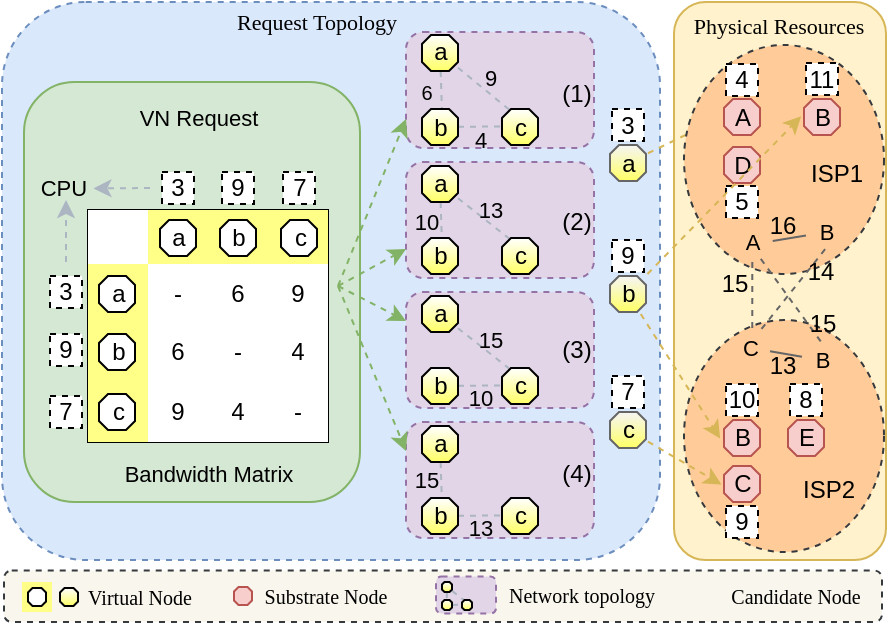 <mxfile>
    <diagram id="WJnVAwbH31ghWJ0-0Aa_" name="Page-1">
        <mxGraphModel dx="558" dy="492" grid="1" gridSize="10" guides="1" tooltips="1" connect="1" arrows="1" fold="1" page="1" pageScale="1" pageWidth="444" pageHeight="312" math="0" shadow="0">
            <root>
                <mxCell id="0"/>
                <mxCell id="1" parent="0"/>
                <mxCell id="98" value="" style="rounded=1;whiteSpace=wrap;html=1;fontFamily=Bahnschrift;fontSize=10;fillColor=#f9f7ed;dashed=1;strokeColor=#36393d;" parent="1" vertex="1">
                    <mxGeometry x="2" y="285.24" width="439" height="25.76" as="geometry"/>
                </mxCell>
                <mxCell id="XAXn_dpVB3Lyqn0WU6YM-5" value="" style="rounded=1;whiteSpace=wrap;html=1;sketch=0;fontFamily=Helvetica;fontSize=11;fillColor=#fff2cc;strokeColor=#d6b656;shadow=0;glass=0;" parent="1" vertex="1">
                    <mxGeometry x="337" y="1" width="106" height="279" as="geometry"/>
                </mxCell>
                <mxCell id="XAXn_dpVB3Lyqn0WU6YM-4" value="" style="ellipse;whiteSpace=wrap;html=1;rounded=0;dashed=1;sketch=0;fontFamily=Helvetica;fontSize=11;strokeColor=#36393d;strokeWidth=1;fillColor=#ffcc99;" parent="1" vertex="1">
                    <mxGeometry x="342" y="160" width="100" height="116" as="geometry"/>
                </mxCell>
                <mxCell id="CqRwOnlm2M2Rv3KDCL8K-269" value="" style="rounded=1;whiteSpace=wrap;html=1;sketch=0;fontFamily=Helvetica;fontSize=11;dashed=1;fillColor=#dae8fc;strokeColor=#6c8ebf;" parent="1" vertex="1">
                    <mxGeometry x="1" y="1" width="329" height="279" as="geometry"/>
                </mxCell>
                <mxCell id="43" value="" style="rounded=1;whiteSpace=wrap;html=1;dashed=1;fillColor=#e1d5e7;strokeColor=#9673a6;" parent="1" vertex="1">
                    <mxGeometry x="203" y="211" width="94" height="58" as="geometry"/>
                </mxCell>
                <mxCell id="42" value="" style="rounded=1;whiteSpace=wrap;html=1;dashed=1;fillColor=#e1d5e7;strokeColor=#9673a6;" parent="1" vertex="1">
                    <mxGeometry x="203" y="146" width="94" height="58" as="geometry"/>
                </mxCell>
                <mxCell id="41" value="" style="rounded=1;whiteSpace=wrap;html=1;dashed=1;fillColor=#e1d5e7;strokeColor=#9673a6;" parent="1" vertex="1">
                    <mxGeometry x="203" y="81" width="94" height="58" as="geometry"/>
                </mxCell>
                <mxCell id="CqRwOnlm2M2Rv3KDCL8K-288" value="" style="rounded=1;whiteSpace=wrap;html=1;sketch=0;fontFamily=Helvetica;fontSize=11;fillColor=#d5e8d4;strokeColor=#82b366;" parent="1" vertex="1">
                    <mxGeometry x="12" y="41" width="168" height="210" as="geometry"/>
                </mxCell>
                <mxCell id="35" value="" style="rounded=1;whiteSpace=wrap;html=1;dashed=1;fillColor=#e1d5e7;strokeColor=#9673a6;" parent="1" vertex="1">
                    <mxGeometry x="203" y="16" width="94" height="58" as="geometry"/>
                </mxCell>
                <mxCell id="CqRwOnlm2M2Rv3KDCL8K-53" value="" style="shape=table;whiteSpace=wrap;startSize=0;container=1;collapsible=0;childLayout=tableLayout;html=1;" parent="1" vertex="1">
                    <mxGeometry x="44" y="105" width="120" height="116" as="geometry"/>
                </mxCell>
                <mxCell id="CqRwOnlm2M2Rv3KDCL8K-89" style="shape=tableRow;horizontal=0;startSize=0;swimlaneHead=0;swimlaneBody=0;top=0;left=0;bottom=0;right=0;collapsible=0;dropTarget=0;fillColor=none;points=[[0,0.5],[1,0.5]];portConstraint=eastwest;" parent="CqRwOnlm2M2Rv3KDCL8K-53" vertex="1">
                    <mxGeometry width="120" height="27" as="geometry"/>
                </mxCell>
                <mxCell id="CqRwOnlm2M2Rv3KDCL8K-90" style="shape=partialRectangle;html=1;whiteSpace=wrap;connectable=0;top=0;left=0;bottom=0;right=0;overflow=hidden;" parent="CqRwOnlm2M2Rv3KDCL8K-89" vertex="1">
                    <mxGeometry width="30" height="27" as="geometry">
                        <mxRectangle width="30" height="27" as="alternateBounds"/>
                    </mxGeometry>
                </mxCell>
                <mxCell id="CqRwOnlm2M2Rv3KDCL8K-91" value="a" style="shape=partialRectangle;html=1;whiteSpace=wrap;connectable=0;top=0;left=0;bottom=0;right=0;overflow=hidden;fillColor=#ffff88;strokeColor=#36393d;" parent="CqRwOnlm2M2Rv3KDCL8K-89" vertex="1">
                    <mxGeometry x="30" width="30" height="27" as="geometry">
                        <mxRectangle width="30" height="27" as="alternateBounds"/>
                    </mxGeometry>
                </mxCell>
                <mxCell id="CqRwOnlm2M2Rv3KDCL8K-92" value="b" style="shape=partialRectangle;html=1;whiteSpace=wrap;connectable=0;top=0;left=0;bottom=0;right=0;overflow=hidden;fillColor=#ffff88;strokeColor=#36393d;" parent="CqRwOnlm2M2Rv3KDCL8K-89" vertex="1">
                    <mxGeometry x="60" width="30" height="27" as="geometry">
                        <mxRectangle width="30" height="27" as="alternateBounds"/>
                    </mxGeometry>
                </mxCell>
                <mxCell id="CqRwOnlm2M2Rv3KDCL8K-93" value="c" style="shape=partialRectangle;html=1;whiteSpace=wrap;connectable=0;top=0;left=0;bottom=0;right=0;overflow=hidden;fillColor=#ffff88;strokeColor=#36393d;" parent="CqRwOnlm2M2Rv3KDCL8K-89" vertex="1">
                    <mxGeometry x="90" width="30" height="27" as="geometry">
                        <mxRectangle width="30" height="27" as="alternateBounds"/>
                    </mxGeometry>
                </mxCell>
                <mxCell id="CqRwOnlm2M2Rv3KDCL8K-54" value="" style="shape=tableRow;horizontal=0;startSize=0;swimlaneHead=0;swimlaneBody=0;top=0;left=0;bottom=0;right=0;collapsible=0;dropTarget=0;fillColor=none;points=[[0,0.5],[1,0.5]];portConstraint=eastwest;" parent="CqRwOnlm2M2Rv3KDCL8K-53" vertex="1">
                    <mxGeometry y="27" width="120" height="29" as="geometry"/>
                </mxCell>
                <mxCell id="CqRwOnlm2M2Rv3KDCL8K-55" value="a" style="shape=partialRectangle;html=1;whiteSpace=wrap;connectable=0;top=0;left=0;bottom=0;right=0;overflow=hidden;fillColor=#ffff88;strokeColor=#36393d;" parent="CqRwOnlm2M2Rv3KDCL8K-54" vertex="1">
                    <mxGeometry width="30" height="29" as="geometry">
                        <mxRectangle width="30" height="29" as="alternateBounds"/>
                    </mxGeometry>
                </mxCell>
                <mxCell id="CqRwOnlm2M2Rv3KDCL8K-56" value="-" style="shape=partialRectangle;html=1;whiteSpace=wrap;connectable=0;top=0;left=0;bottom=0;right=0;overflow=hidden;" parent="CqRwOnlm2M2Rv3KDCL8K-54" vertex="1">
                    <mxGeometry x="30" width="30" height="29" as="geometry">
                        <mxRectangle width="30" height="29" as="alternateBounds"/>
                    </mxGeometry>
                </mxCell>
                <mxCell id="CqRwOnlm2M2Rv3KDCL8K-66" value="6" style="shape=partialRectangle;html=1;whiteSpace=wrap;connectable=0;top=0;left=0;bottom=0;right=0;overflow=hidden;" parent="CqRwOnlm2M2Rv3KDCL8K-54" vertex="1">
                    <mxGeometry x="60" width="30" height="29" as="geometry">
                        <mxRectangle width="30" height="29" as="alternateBounds"/>
                    </mxGeometry>
                </mxCell>
                <mxCell id="CqRwOnlm2M2Rv3KDCL8K-69" value="9" style="shape=partialRectangle;html=1;whiteSpace=wrap;connectable=0;top=0;left=0;bottom=0;right=0;overflow=hidden;" parent="CqRwOnlm2M2Rv3KDCL8K-54" vertex="1">
                    <mxGeometry x="90" width="30" height="29" as="geometry">
                        <mxRectangle width="30" height="29" as="alternateBounds"/>
                    </mxGeometry>
                </mxCell>
                <mxCell id="CqRwOnlm2M2Rv3KDCL8K-58" value="" style="shape=tableRow;horizontal=0;startSize=0;swimlaneHead=0;swimlaneBody=0;top=0;left=0;bottom=0;right=0;collapsible=0;dropTarget=0;fillColor=none;points=[[0,0.5],[1,0.5]];portConstraint=eastwest;" parent="CqRwOnlm2M2Rv3KDCL8K-53" vertex="1">
                    <mxGeometry y="56" width="120" height="30" as="geometry"/>
                </mxCell>
                <mxCell id="CqRwOnlm2M2Rv3KDCL8K-59" value="b" style="shape=partialRectangle;html=1;whiteSpace=wrap;connectable=0;top=0;left=0;bottom=0;right=0;overflow=hidden;fillColor=#ffff88;strokeColor=#36393d;" parent="CqRwOnlm2M2Rv3KDCL8K-58" vertex="1">
                    <mxGeometry width="30" height="30" as="geometry">
                        <mxRectangle width="30" height="30" as="alternateBounds"/>
                    </mxGeometry>
                </mxCell>
                <mxCell id="CqRwOnlm2M2Rv3KDCL8K-60" value="6" style="shape=partialRectangle;html=1;whiteSpace=wrap;connectable=0;top=0;left=0;bottom=0;right=0;overflow=hidden;" parent="CqRwOnlm2M2Rv3KDCL8K-58" vertex="1">
                    <mxGeometry x="30" width="30" height="30" as="geometry">
                        <mxRectangle width="30" height="30" as="alternateBounds"/>
                    </mxGeometry>
                </mxCell>
                <mxCell id="CqRwOnlm2M2Rv3KDCL8K-67" value="-" style="shape=partialRectangle;html=1;whiteSpace=wrap;connectable=0;top=0;left=0;bottom=0;right=0;overflow=hidden;" parent="CqRwOnlm2M2Rv3KDCL8K-58" vertex="1">
                    <mxGeometry x="60" width="30" height="30" as="geometry">
                        <mxRectangle width="30" height="30" as="alternateBounds"/>
                    </mxGeometry>
                </mxCell>
                <mxCell id="CqRwOnlm2M2Rv3KDCL8K-70" value="4" style="shape=partialRectangle;html=1;whiteSpace=wrap;connectable=0;top=0;left=0;bottom=0;right=0;overflow=hidden;" parent="CqRwOnlm2M2Rv3KDCL8K-58" vertex="1">
                    <mxGeometry x="90" width="30" height="30" as="geometry">
                        <mxRectangle width="30" height="30" as="alternateBounds"/>
                    </mxGeometry>
                </mxCell>
                <mxCell id="CqRwOnlm2M2Rv3KDCL8K-75" style="shape=tableRow;horizontal=0;startSize=0;swimlaneHead=0;swimlaneBody=0;top=0;left=0;bottom=0;right=0;collapsible=0;dropTarget=0;fillColor=none;points=[[0,0.5],[1,0.5]];portConstraint=eastwest;" parent="CqRwOnlm2M2Rv3KDCL8K-53" vertex="1">
                    <mxGeometry y="86" width="120" height="30" as="geometry"/>
                </mxCell>
                <mxCell id="CqRwOnlm2M2Rv3KDCL8K-76" value="c" style="shape=partialRectangle;html=1;whiteSpace=wrap;connectable=0;top=0;left=0;bottom=0;right=0;overflow=hidden;fillColor=#ffff88;strokeColor=#36393d;" parent="CqRwOnlm2M2Rv3KDCL8K-75" vertex="1">
                    <mxGeometry width="30" height="30" as="geometry">
                        <mxRectangle width="30" height="30" as="alternateBounds"/>
                    </mxGeometry>
                </mxCell>
                <mxCell id="CqRwOnlm2M2Rv3KDCL8K-77" value="9" style="shape=partialRectangle;html=1;whiteSpace=wrap;connectable=0;top=0;left=0;bottom=0;right=0;overflow=hidden;pointerEvents=1;" parent="CqRwOnlm2M2Rv3KDCL8K-75" vertex="1">
                    <mxGeometry x="30" width="30" height="30" as="geometry">
                        <mxRectangle width="30" height="30" as="alternateBounds"/>
                    </mxGeometry>
                </mxCell>
                <mxCell id="CqRwOnlm2M2Rv3KDCL8K-78" value="4" style="shape=partialRectangle;html=1;whiteSpace=wrap;connectable=0;top=0;left=0;bottom=0;right=0;overflow=hidden;" parent="CqRwOnlm2M2Rv3KDCL8K-75" vertex="1">
                    <mxGeometry x="60" width="30" height="30" as="geometry">
                        <mxRectangle width="30" height="30" as="alternateBounds"/>
                    </mxGeometry>
                </mxCell>
                <mxCell id="CqRwOnlm2M2Rv3KDCL8K-79" value="-" style="shape=partialRectangle;html=1;whiteSpace=wrap;connectable=0;top=0;left=0;bottom=0;right=0;overflow=hidden;" parent="CqRwOnlm2M2Rv3KDCL8K-75" vertex="1">
                    <mxGeometry x="90" width="30" height="30" as="geometry">
                        <mxRectangle width="30" height="30" as="alternateBounds"/>
                    </mxGeometry>
                </mxCell>
                <mxCell id="CqRwOnlm2M2Rv3KDCL8K-107" value="" style="endArrow=classic;html=1;sketch=0;rounded=1;strokeColor=#82b366;dashed=1;fillColor=#d5e8d4;entryX=0;entryY=0.75;entryDx=0;entryDy=0;" parent="1" target="35" edge="1">
                    <mxGeometry width="50" height="50" relative="1" as="geometry">
                        <mxPoint x="169" y="143" as="sourcePoint"/>
                        <mxPoint x="198" y="62.5" as="targetPoint"/>
                    </mxGeometry>
                </mxCell>
                <mxCell id="CqRwOnlm2M2Rv3KDCL8K-108" value="" style="endArrow=classic;html=1;sketch=0;rounded=1;strokeColor=#82b366;dashed=1;fillColor=#d5e8d4;entryX=0;entryY=0.25;entryDx=0;entryDy=0;" parent="1" target="42" edge="1">
                    <mxGeometry width="50" height="50" relative="1" as="geometry">
                        <mxPoint x="169" y="143" as="sourcePoint"/>
                        <mxPoint x="198" y="163.5" as="targetPoint"/>
                    </mxGeometry>
                </mxCell>
                <mxCell id="CqRwOnlm2M2Rv3KDCL8K-109" value="" style="endArrow=classic;html=1;sketch=0;rounded=1;strokeColor=#82b366;dashed=1;fillColor=#d5e8d4;entryX=0;entryY=0.25;entryDx=0;entryDy=0;" parent="1" target="43" edge="1">
                    <mxGeometry width="50" height="50" relative="1" as="geometry">
                        <mxPoint x="169" y="143" as="sourcePoint"/>
                        <mxPoint x="203" y="228.5" as="targetPoint"/>
                    </mxGeometry>
                </mxCell>
                <mxCell id="CqRwOnlm2M2Rv3KDCL8K-128" style="edgeStyle=none;rounded=1;sketch=0;orthogonalLoop=1;jettySize=auto;html=1;strokeColor=#ACB5C2;dashed=1;endArrow=none;endFill=0;" parent="1" source="CqRwOnlm2M2Rv3KDCL8K-110" edge="1">
                    <mxGeometry relative="1" as="geometry">
                        <mxPoint x="221" y="55.5" as="targetPoint"/>
                    </mxGeometry>
                </mxCell>
                <mxCell id="CqRwOnlm2M2Rv3KDCL8K-131" style="edgeStyle=none;rounded=1;sketch=0;orthogonalLoop=1;jettySize=auto;html=1;entryX=0.197;entryY=0.014;entryDx=0;entryDy=0;entryPerimeter=0;dashed=1;endArrow=none;endFill=0;strokeColor=#ACB5C2;" parent="1" source="CqRwOnlm2M2Rv3KDCL8K-110" target="CqRwOnlm2M2Rv3KDCL8K-111" edge="1">
                    <mxGeometry relative="1" as="geometry"/>
                </mxCell>
                <mxCell id="CqRwOnlm2M2Rv3KDCL8K-110" value="" style="verticalLabelPosition=bottom;verticalAlign=top;html=1;shape=mxgraph.basic.polygon;polyCoords=[[0.25,0],[0.75,0],[1,0.25],[1,0.75],[0.75,1],[0.25,1],[0,0.75],[0,0.25]];polyline=0;rounded=0;sketch=0;strokeWidth=1;gradientColor=#FFFF66;" parent="1" vertex="1">
                    <mxGeometry x="211" y="17.5" width="18" height="18" as="geometry"/>
                </mxCell>
                <mxCell id="CqRwOnlm2M2Rv3KDCL8K-111" value="" style="verticalLabelPosition=bottom;verticalAlign=top;html=1;shape=mxgraph.basic.polygon;polyCoords=[[0.25,0],[0.75,0],[1,0.25],[1,0.75],[0.75,1],[0.25,1],[0,0.75],[0,0.25]];polyline=0;rounded=0;sketch=0;strokeWidth=1;gradientColor=#FFFF66;" parent="1" vertex="1">
                    <mxGeometry x="251" y="54.5" width="18" height="18" as="geometry"/>
                </mxCell>
                <mxCell id="CqRwOnlm2M2Rv3KDCL8K-129" style="edgeStyle=none;rounded=1;sketch=0;orthogonalLoop=1;jettySize=auto;html=1;entryX=-0.011;entryY=0.483;entryDx=0;entryDy=0;entryPerimeter=0;dashed=1;endArrow=none;endFill=0;strokeColor=#ACB5C2;" parent="1" source="CqRwOnlm2M2Rv3KDCL8K-112" target="CqRwOnlm2M2Rv3KDCL8K-111" edge="1">
                    <mxGeometry relative="1" as="geometry"/>
                </mxCell>
                <mxCell id="CqRwOnlm2M2Rv3KDCL8K-112" value="" style="verticalLabelPosition=bottom;verticalAlign=top;html=1;shape=mxgraph.basic.polygon;polyCoords=[[0.25,0],[0.75,0],[1,0.25],[1,0.75],[0.75,1],[0.25,1],[0,0.75],[0,0.25]];polyline=0;rounded=0;sketch=0;strokeWidth=1;gradientColor=#FFFF66;" parent="1" vertex="1">
                    <mxGeometry x="211" y="54.5" width="18" height="18" as="geometry"/>
                </mxCell>
                <mxCell id="CqRwOnlm2M2Rv3KDCL8K-142" value="" style="endArrow=classic;html=1;sketch=0;rounded=1;strokeColor=#82b366;dashed=1;fillColor=#d5e8d4;entryX=0;entryY=0.75;entryDx=0;entryDy=0;" parent="1" target="41" edge="1">
                    <mxGeometry width="50" height="50" relative="1" as="geometry">
                        <mxPoint x="169" y="143" as="sourcePoint"/>
                        <mxPoint x="198" y="127.5" as="targetPoint"/>
                    </mxGeometry>
                </mxCell>
                <mxCell id="CqRwOnlm2M2Rv3KDCL8K-143" value="(1)" style="text;html=1;align=center;verticalAlign=middle;resizable=0;points=[];autosize=1;strokeColor=none;fillColor=none;" parent="1" vertex="1">
                    <mxGeometry x="273" y="37" width="30" height="20" as="geometry"/>
                </mxCell>
                <mxCell id="CqRwOnlm2M2Rv3KDCL8K-144" value="(2)" style="text;html=1;align=center;verticalAlign=middle;resizable=0;points=[];autosize=1;strokeColor=none;fillColor=none;" parent="1" vertex="1">
                    <mxGeometry x="273" y="101" width="30" height="20" as="geometry"/>
                </mxCell>
                <mxCell id="CqRwOnlm2M2Rv3KDCL8K-145" value="(3)" style="text;html=1;align=center;verticalAlign=middle;resizable=0;points=[];autosize=1;strokeColor=none;fillColor=none;" parent="1" vertex="1">
                    <mxGeometry x="273" y="165" width="30" height="20" as="geometry"/>
                </mxCell>
                <mxCell id="CqRwOnlm2M2Rv3KDCL8K-146" value="(4)" style="text;html=1;align=center;verticalAlign=middle;resizable=0;points=[];autosize=1;strokeColor=none;fillColor=none;" parent="1" vertex="1">
                    <mxGeometry x="273" y="227" width="30" height="20" as="geometry"/>
                </mxCell>
                <mxCell id="CqRwOnlm2M2Rv3KDCL8K-147" value="a" style="text;html=1;align=center;verticalAlign=middle;resizable=0;points=[];autosize=1;strokeColor=none;fillColor=none;strokeWidth=1;" parent="1" vertex="1">
                    <mxGeometry x="210" y="15.5" width="20" height="20" as="geometry"/>
                </mxCell>
                <mxCell id="CqRwOnlm2M2Rv3KDCL8K-150" value="b" style="text;html=1;align=center;verticalAlign=middle;resizable=0;points=[];autosize=1;strokeColor=none;fillColor=none;" parent="1" vertex="1">
                    <mxGeometry x="210" y="53.75" width="20" height="20" as="geometry"/>
                </mxCell>
                <mxCell id="CqRwOnlm2M2Rv3KDCL8K-161" value="9" style="text;html=1;align=center;verticalAlign=middle;resizable=0;points=[];autosize=1;strokeColor=none;fillColor=none;fontSize=11;fontFamily=Helvetica;" parent="1" vertex="1">
                    <mxGeometry x="235" y="28.5" width="20" height="20" as="geometry"/>
                </mxCell>
                <mxCell id="CqRwOnlm2M2Rv3KDCL8K-162" value="4" style="text;html=1;align=center;verticalAlign=middle;resizable=0;points=[];autosize=1;strokeColor=none;fillColor=none;fontSize=11;fontFamily=Helvetica;" parent="1" vertex="1">
                    <mxGeometry x="230" y="59.5" width="20" height="20" as="geometry"/>
                </mxCell>
                <mxCell id="CqRwOnlm2M2Rv3KDCL8K-223" style="edgeStyle=none;rounded=1;sketch=0;orthogonalLoop=1;jettySize=auto;html=1;strokeColor=#ACB5C2;dashed=1;endArrow=none;endFill=0;" parent="1" source="CqRwOnlm2M2Rv3KDCL8K-225" edge="1">
                    <mxGeometry relative="1" as="geometry">
                        <mxPoint x="221" y="122" as="targetPoint"/>
                    </mxGeometry>
                </mxCell>
                <mxCell id="CqRwOnlm2M2Rv3KDCL8K-224" style="edgeStyle=none;rounded=1;sketch=0;orthogonalLoop=1;jettySize=auto;html=1;entryX=0.197;entryY=0.014;entryDx=0;entryDy=0;entryPerimeter=0;dashed=1;endArrow=none;endFill=0;strokeColor=#ACB5C2;" parent="1" source="CqRwOnlm2M2Rv3KDCL8K-225" target="CqRwOnlm2M2Rv3KDCL8K-226" edge="1">
                    <mxGeometry relative="1" as="geometry"/>
                </mxCell>
                <mxCell id="CqRwOnlm2M2Rv3KDCL8K-225" value="" style="verticalLabelPosition=bottom;verticalAlign=top;html=1;shape=mxgraph.basic.polygon;polyCoords=[[0.25,0],[0.75,0],[1,0.25],[1,0.75],[0.75,1],[0.25,1],[0,0.75],[0,0.25]];polyline=0;rounded=0;sketch=0;strokeWidth=1;gradientColor=#FFFF66;" parent="1" vertex="1">
                    <mxGeometry x="211" y="83" width="18" height="18" as="geometry"/>
                </mxCell>
                <mxCell id="CqRwOnlm2M2Rv3KDCL8K-226" value="" style="verticalLabelPosition=bottom;verticalAlign=top;html=1;shape=mxgraph.basic.polygon;polyCoords=[[0.25,0],[0.75,0],[1,0.25],[1,0.75],[0.75,1],[0.25,1],[0,0.75],[0,0.25]];polyline=0;rounded=0;sketch=0;strokeWidth=1;gradientColor=#FFFF66;" parent="1" vertex="1">
                    <mxGeometry x="251" y="119" width="18" height="18" as="geometry"/>
                </mxCell>
                <mxCell id="CqRwOnlm2M2Rv3KDCL8K-228" value="" style="verticalLabelPosition=bottom;verticalAlign=top;html=1;shape=mxgraph.basic.polygon;polyCoords=[[0.25,0],[0.75,0],[1,0.25],[1,0.75],[0.75,1],[0.25,1],[0,0.75],[0,0.25]];polyline=0;rounded=0;sketch=0;strokeWidth=1;gradientColor=#FFFF66;" parent="1" vertex="1">
                    <mxGeometry x="211" y="119" width="18" height="18" as="geometry"/>
                </mxCell>
                <mxCell id="CqRwOnlm2M2Rv3KDCL8K-229" value="a" style="text;html=1;align=center;verticalAlign=middle;resizable=0;points=[];autosize=1;strokeColor=none;fillColor=none;" parent="1" vertex="1">
                    <mxGeometry x="210" y="82" width="20" height="20" as="geometry"/>
                </mxCell>
                <mxCell id="CqRwOnlm2M2Rv3KDCL8K-230" value="c" style="text;html=1;align=center;verticalAlign=middle;resizable=0;points=[];autosize=1;strokeColor=none;fillColor=none;" parent="1" vertex="1">
                    <mxGeometry x="250" y="118" width="20" height="20" as="geometry"/>
                </mxCell>
                <mxCell id="CqRwOnlm2M2Rv3KDCL8K-231" value="b" style="text;html=1;align=center;verticalAlign=middle;resizable=0;points=[];autosize=1;strokeColor=none;fillColor=none;" parent="1" vertex="1">
                    <mxGeometry x="210" y="118" width="20" height="20" as="geometry"/>
                </mxCell>
                <mxCell id="CqRwOnlm2M2Rv3KDCL8K-233" value="13" style="text;html=1;align=center;verticalAlign=middle;resizable=0;points=[];autosize=1;strokeColor=none;fillColor=none;fontSize=11;fontFamily=Helvetica;" parent="1" vertex="1">
                    <mxGeometry x="230" y="95" width="30" height="20" as="geometry"/>
                </mxCell>
                <mxCell id="CqRwOnlm2M2Rv3KDCL8K-236" style="edgeStyle=none;rounded=1;sketch=0;orthogonalLoop=1;jettySize=auto;html=1;entryX=0.197;entryY=0.014;entryDx=0;entryDy=0;entryPerimeter=0;dashed=1;endArrow=none;endFill=0;strokeColor=#ACB5C2;" parent="1" source="CqRwOnlm2M2Rv3KDCL8K-237" target="CqRwOnlm2M2Rv3KDCL8K-238" edge="1">
                    <mxGeometry relative="1" as="geometry"/>
                </mxCell>
                <mxCell id="CqRwOnlm2M2Rv3KDCL8K-237" value="" style="verticalLabelPosition=bottom;verticalAlign=top;html=1;shape=mxgraph.basic.polygon;polyCoords=[[0.25,0],[0.75,0],[1,0.25],[1,0.75],[0.75,1],[0.25,1],[0,0.75],[0,0.25]];polyline=0;rounded=0;sketch=0;strokeWidth=1;gradientColor=#FFFF66;" parent="1" vertex="1">
                    <mxGeometry x="211" y="148" width="18" height="18" as="geometry"/>
                </mxCell>
                <mxCell id="CqRwOnlm2M2Rv3KDCL8K-238" value="" style="verticalLabelPosition=bottom;verticalAlign=top;html=1;shape=mxgraph.basic.polygon;polyCoords=[[0.25,0],[0.75,0],[1,0.25],[1,0.75],[0.75,1],[0.25,1],[0,0.75],[0,0.25]];polyline=0;rounded=0;sketch=0;strokeWidth=1;gradientColor=#FFFF66;" parent="1" vertex="1">
                    <mxGeometry x="251" y="184" width="18" height="18" as="geometry"/>
                </mxCell>
                <mxCell id="CqRwOnlm2M2Rv3KDCL8K-239" style="edgeStyle=none;rounded=1;sketch=0;orthogonalLoop=1;jettySize=auto;html=1;entryX=-0.011;entryY=0.483;entryDx=0;entryDy=0;entryPerimeter=0;dashed=1;endArrow=none;endFill=0;strokeColor=#ACB5C2;" parent="1" source="CqRwOnlm2M2Rv3KDCL8K-240" target="CqRwOnlm2M2Rv3KDCL8K-238" edge="1">
                    <mxGeometry relative="1" as="geometry"/>
                </mxCell>
                <mxCell id="CqRwOnlm2M2Rv3KDCL8K-240" value="" style="verticalLabelPosition=bottom;verticalAlign=top;html=1;shape=mxgraph.basic.polygon;polyCoords=[[0.25,0],[0.75,0],[1,0.25],[1,0.75],[0.75,1],[0.25,1],[0,0.75],[0,0.25]];polyline=0;rounded=0;sketch=0;strokeWidth=1;gradientColor=#FFFF66;" parent="1" vertex="1">
                    <mxGeometry x="211" y="184" width="18" height="18" as="geometry"/>
                </mxCell>
                <mxCell id="CqRwOnlm2M2Rv3KDCL8K-241" value="a" style="text;html=1;align=center;verticalAlign=middle;resizable=0;points=[];autosize=1;strokeColor=none;fillColor=none;" parent="1" vertex="1">
                    <mxGeometry x="210" y="147" width="20" height="20" as="geometry"/>
                </mxCell>
                <mxCell id="CqRwOnlm2M2Rv3KDCL8K-242" value="c" style="text;html=1;align=center;verticalAlign=middle;resizable=0;points=[];autosize=1;strokeColor=none;fillColor=none;" parent="1" vertex="1">
                    <mxGeometry x="250" y="183" width="20" height="20" as="geometry"/>
                </mxCell>
                <mxCell id="CqRwOnlm2M2Rv3KDCL8K-243" value="b" style="text;html=1;align=center;verticalAlign=middle;resizable=0;points=[];autosize=1;strokeColor=none;fillColor=none;" parent="1" vertex="1">
                    <mxGeometry x="210" y="183" width="20" height="20" as="geometry"/>
                </mxCell>
                <mxCell id="CqRwOnlm2M2Rv3KDCL8K-245" value="15" style="text;html=1;align=center;verticalAlign=middle;resizable=0;points=[];autosize=1;strokeColor=none;fillColor=none;fontSize=11;fontFamily=Helvetica;" parent="1" vertex="1">
                    <mxGeometry x="230" y="160" width="30" height="20" as="geometry"/>
                </mxCell>
                <mxCell id="CqRwOnlm2M2Rv3KDCL8K-246" value="10" style="text;html=1;align=center;verticalAlign=middle;resizable=0;points=[];autosize=1;strokeColor=none;fillColor=none;fontSize=11;fontFamily=Helvetica;" parent="1" vertex="1">
                    <mxGeometry x="225" y="189" width="30" height="20" as="geometry"/>
                </mxCell>
                <mxCell id="CqRwOnlm2M2Rv3KDCL8K-247" style="edgeStyle=none;rounded=1;sketch=0;orthogonalLoop=1;jettySize=auto;html=1;strokeColor=#ACB5C2;dashed=1;endArrow=none;endFill=0;" parent="1" source="CqRwOnlm2M2Rv3KDCL8K-249" edge="1">
                    <mxGeometry relative="1" as="geometry">
                        <mxPoint x="221" y="252.0" as="targetPoint"/>
                    </mxGeometry>
                </mxCell>
                <mxCell id="CqRwOnlm2M2Rv3KDCL8K-249" value="" style="verticalLabelPosition=bottom;verticalAlign=top;html=1;shape=mxgraph.basic.polygon;polyCoords=[[0.25,0],[0.75,0],[1,0.25],[1,0.75],[0.75,1],[0.25,1],[0,0.75],[0,0.25]];polyline=0;rounded=0;sketch=0;strokeWidth=1;gradientColor=#FFFF66;" parent="1" vertex="1">
                    <mxGeometry x="211" y="213" width="18" height="18" as="geometry"/>
                </mxCell>
                <mxCell id="CqRwOnlm2M2Rv3KDCL8K-250" value="" style="verticalLabelPosition=bottom;verticalAlign=top;html=1;shape=mxgraph.basic.polygon;polyCoords=[[0.25,0],[0.75,0],[1,0.25],[1,0.75],[0.75,1],[0.25,1],[0,0.75],[0,0.25]];polyline=0;rounded=0;sketch=0;strokeWidth=1;gradientColor=#FFFF66;" parent="1" vertex="1">
                    <mxGeometry x="251" y="249" width="18" height="18" as="geometry"/>
                </mxCell>
                <mxCell id="CqRwOnlm2M2Rv3KDCL8K-251" style="edgeStyle=none;rounded=1;sketch=0;orthogonalLoop=1;jettySize=auto;html=1;entryX=-0.011;entryY=0.483;entryDx=0;entryDy=0;entryPerimeter=0;dashed=1;endArrow=none;endFill=0;strokeColor=#ACB5C2;" parent="1" source="CqRwOnlm2M2Rv3KDCL8K-252" target="CqRwOnlm2M2Rv3KDCL8K-250" edge="1">
                    <mxGeometry relative="1" as="geometry"/>
                </mxCell>
                <mxCell id="CqRwOnlm2M2Rv3KDCL8K-252" value="" style="verticalLabelPosition=bottom;verticalAlign=top;html=1;shape=mxgraph.basic.polygon;polyCoords=[[0.25,0],[0.75,0],[1,0.25],[1,0.75],[0.75,1],[0.25,1],[0,0.75],[0,0.25]];polyline=0;rounded=0;sketch=0;strokeWidth=1;gradientColor=#FFFF66;" parent="1" vertex="1">
                    <mxGeometry x="211" y="249" width="18" height="18" as="geometry"/>
                </mxCell>
                <mxCell id="CqRwOnlm2M2Rv3KDCL8K-253" value="a" style="text;html=1;align=center;verticalAlign=middle;resizable=0;points=[];autosize=1;strokeColor=none;fillColor=none;" parent="1" vertex="1">
                    <mxGeometry x="210" y="212" width="20" height="20" as="geometry"/>
                </mxCell>
                <mxCell id="CqRwOnlm2M2Rv3KDCL8K-254" value="c" style="text;html=1;align=center;verticalAlign=middle;resizable=0;points=[];autosize=1;strokeColor=none;fillColor=none;" parent="1" vertex="1">
                    <mxGeometry x="250" y="248" width="20" height="20" as="geometry"/>
                </mxCell>
                <mxCell id="CqRwOnlm2M2Rv3KDCL8K-255" value="b" style="text;html=1;align=center;verticalAlign=middle;resizable=0;points=[];autosize=1;strokeColor=none;fillColor=none;" parent="1" vertex="1">
                    <mxGeometry x="210" y="248" width="20" height="20" as="geometry"/>
                </mxCell>
                <mxCell id="CqRwOnlm2M2Rv3KDCL8K-257" value="15" style="text;html=1;align=center;verticalAlign=middle;resizable=0;points=[];autosize=1;strokeColor=none;fillColor=none;fontSize=11;fontFamily=Helvetica;" parent="1" vertex="1">
                    <mxGeometry x="198" y="230" width="30" height="20" as="geometry"/>
                </mxCell>
                <mxCell id="CqRwOnlm2M2Rv3KDCL8K-258" value="13" style="text;html=1;align=center;verticalAlign=middle;resizable=0;points=[];autosize=1;strokeColor=none;fillColor=none;fontSize=11;fontFamily=Helvetica;" parent="1" vertex="1">
                    <mxGeometry x="225" y="254" width="30" height="20" as="geometry"/>
                </mxCell>
                <mxCell id="CqRwOnlm2M2Rv3KDCL8K-260" value="" style="verticalLabelPosition=bottom;verticalAlign=top;html=1;shape=mxgraph.basic.polygon;polyCoords=[[0.25,0],[0.75,0],[1,0.25],[1,0.75],[0.75,1],[0.25,1],[0,0.75],[0,0.25]];polyline=0;rounded=0;sketch=0;fillColor=#f5f5f5;gradientColor=#FFFF66;strokeColor=#666666;" parent="1" vertex="1">
                    <mxGeometry x="305" y="72.5" width="18" height="18" as="geometry"/>
                </mxCell>
                <mxCell id="CqRwOnlm2M2Rv3KDCL8K-261" value="" style="verticalLabelPosition=bottom;verticalAlign=top;html=1;shape=mxgraph.basic.polygon;polyCoords=[[0.25,0],[0.75,0],[1,0.25],[1,0.75],[0.75,1],[0.25,1],[0,0.75],[0,0.25]];polyline=0;rounded=0;sketch=0;fillColor=#f5f5f5;gradientColor=#FFFF66;strokeColor=#666666;" parent="1" vertex="1">
                    <mxGeometry x="305" y="138" width="18" height="18" as="geometry"/>
                </mxCell>
                <mxCell id="CqRwOnlm2M2Rv3KDCL8K-262" value="" style="verticalLabelPosition=bottom;verticalAlign=top;html=1;shape=mxgraph.basic.polygon;polyCoords=[[0.25,0],[0.75,0],[1,0.25],[1,0.75],[0.75,1],[0.25,1],[0,0.75],[0,0.25]];polyline=0;rounded=0;sketch=0;fillColor=#f5f5f5;gradientColor=#FFFF66;strokeColor=#666666;" parent="1" vertex="1">
                    <mxGeometry x="305" y="206" width="18" height="18" as="geometry"/>
                </mxCell>
                <mxCell id="XAXn_dpVB3Lyqn0WU6YM-9" style="edgeStyle=none;rounded=0;orthogonalLoop=1;jettySize=auto;html=1;entryX=0.065;entryY=0.475;entryDx=0;entryDy=0;entryPerimeter=0;dashed=1;fillColor=#fff2cc;strokeColor=#d6b656;" parent="1" source="CqRwOnlm2M2Rv3KDCL8K-264" target="CqRwOnlm2M2Rv3KDCL8K-312" edge="1">
                    <mxGeometry relative="1" as="geometry"/>
                </mxCell>
                <mxCell id="CqRwOnlm2M2Rv3KDCL8K-264" value="a" style="text;html=1;align=center;verticalAlign=middle;resizable=0;points=[];autosize=1;strokeColor=none;fillColor=none;" parent="1" vertex="1">
                    <mxGeometry x="304" y="71.5" width="20" height="20" as="geometry"/>
                </mxCell>
                <mxCell id="XAXn_dpVB3Lyqn0WU6YM-12" style="edgeStyle=none;rounded=0;orthogonalLoop=1;jettySize=auto;html=1;entryX=-0.012;entryY=0.514;entryDx=0;entryDy=0;entryPerimeter=0;dashed=1;fillColor=#fff2cc;strokeColor=#d6b656;" parent="1" source="CqRwOnlm2M2Rv3KDCL8K-265" target="CqRwOnlm2M2Rv3KDCL8K-326" edge="1">
                    <mxGeometry relative="1" as="geometry"/>
                </mxCell>
                <mxCell id="CqRwOnlm2M2Rv3KDCL8K-265" value="c" style="text;html=1;align=center;verticalAlign=middle;resizable=0;points=[];autosize=1;strokeColor=none;fillColor=none;" parent="1" vertex="1">
                    <mxGeometry x="304" y="205" width="20" height="20" as="geometry"/>
                </mxCell>
                <mxCell id="XAXn_dpVB3Lyqn0WU6YM-18" style="edgeStyle=none;rounded=0;orthogonalLoop=1;jettySize=auto;html=1;entryX=-0.046;entryY=0.515;entryDx=0;entryDy=0;entryPerimeter=0;endArrow=classic;endFill=1;fillColor=#fff2cc;strokeColor=#d6b656;dashed=1;" parent="1" source="CqRwOnlm2M2Rv3KDCL8K-266" target="CqRwOnlm2M2Rv3KDCL8K-322" edge="1">
                    <mxGeometry relative="1" as="geometry"/>
                </mxCell>
                <mxCell id="CqRwOnlm2M2Rv3KDCL8K-266" value="b" style="text;html=1;align=center;verticalAlign=middle;resizable=0;points=[];autosize=1;strokeColor=none;fillColor=none;" parent="1" vertex="1">
                    <mxGeometry x="304" y="137" width="20" height="20" as="geometry"/>
                </mxCell>
                <mxCell id="CqRwOnlm2M2Rv3KDCL8K-289" value="VN Request" style="text;html=1;align=center;verticalAlign=middle;resizable=0;points=[];autosize=1;strokeColor=none;fillColor=none;fontSize=11;fontFamily=Helvetica;" parent="1" vertex="1">
                    <mxGeometry x="59" y="48.5" width="80" height="20" as="geometry"/>
                </mxCell>
                <mxCell id="CqRwOnlm2M2Rv3KDCL8K-290" value="Bandwidth Matrix" style="text;html=1;align=center;verticalAlign=middle;resizable=0;points=[];autosize=1;strokeColor=none;fillColor=none;fontSize=11;fontFamily=Helvetica;" parent="1" vertex="1">
                    <mxGeometry x="48.5" y="227" width="110" height="20" as="geometry"/>
                </mxCell>
                <mxCell id="CqRwOnlm2M2Rv3KDCL8K-292" value="Request Topology" style="text;html=1;align=center;verticalAlign=middle;resizable=0;points=[];autosize=1;strokeColor=none;fillColor=none;fontSize=11;fontFamily=Bahnschrift;" parent="1" vertex="1">
                    <mxGeometry x="108" y="1" width="100" height="20" as="geometry"/>
                </mxCell>
                <mxCell id="CqRwOnlm2M2Rv3KDCL8K-293" value="CPU&amp;nbsp;" style="text;html=1;align=center;verticalAlign=middle;resizable=0;points=[];autosize=1;strokeColor=none;fillColor=none;fontSize=11;fontFamily=Helvetica;" parent="1" vertex="1">
                    <mxGeometry x="13" y="84" width="40" height="20" as="geometry"/>
                </mxCell>
                <mxCell id="CqRwOnlm2M2Rv3KDCL8K-294" value="" style="endArrow=classic;html=1;rounded=1;dashed=1;sketch=0;fontFamily=Helvetica;fontSize=11;strokeColor=#ACB5C2;" parent="1" edge="1">
                    <mxGeometry width="50" height="50" relative="1" as="geometry">
                        <mxPoint x="33" y="131" as="sourcePoint"/>
                        <mxPoint x="33" y="100" as="targetPoint"/>
                    </mxGeometry>
                </mxCell>
                <mxCell id="CqRwOnlm2M2Rv3KDCL8K-295" value="" style="endArrow=classic;html=1;rounded=1;dashed=1;sketch=0;fontFamily=Helvetica;fontSize=11;strokeColor=#ACB5C2;exitX=0;exitY=0.5;exitDx=0;exitDy=0;entryX=0.993;entryY=0.46;entryDx=0;entryDy=0;entryPerimeter=0;fillColor=#eeeeee;" parent="1" edge="1">
                    <mxGeometry width="50" height="50" relative="1" as="geometry">
                        <mxPoint x="75.0" y="94.0" as="sourcePoint"/>
                        <mxPoint x="46.72" y="94.2" as="targetPoint"/>
                    </mxGeometry>
                </mxCell>
                <mxCell id="CqRwOnlm2M2Rv3KDCL8K-296" value="10" style="text;html=1;align=center;verticalAlign=middle;resizable=0;points=[];autosize=1;strokeColor=none;fillColor=none;fontSize=11;fontFamily=Helvetica;" parent="1" vertex="1">
                    <mxGeometry x="198" y="101" width="30" height="20" as="geometry"/>
                </mxCell>
                <mxCell id="CqRwOnlm2M2Rv3KDCL8K-301" value="" style="ellipse;whiteSpace=wrap;html=1;rounded=0;dashed=1;sketch=0;fontFamily=Helvetica;fontSize=11;strokeColor=#36393d;strokeWidth=1;fillColor=#ffcc99;" parent="1" vertex="1">
                    <mxGeometry x="342" y="22.5" width="100" height="114.5" as="geometry"/>
                </mxCell>
                <mxCell id="CqRwOnlm2M2Rv3KDCL8K-302" value="" style="shape=image;html=1;verticalAlign=top;verticalLabelPosition=bottom;labelBackgroundColor=#ffffff;imageAspect=0;aspect=fixed;image=https://cdn0.iconfinder.com/data/icons/phosphor-bold-vol-3-1/256/hexagon-duotone-128.png;rounded=0;dashed=1;sketch=0;fontFamily=Helvetica;fontSize=11;strokeColor=default;strokeWidth=1;fillColor=none;gradientColor=none;" parent="1" vertex="1">
                    <mxGeometry x="367" y="113" width="18" height="18" as="geometry"/>
                </mxCell>
                <mxCell id="CqRwOnlm2M2Rv3KDCL8K-303" value="" style="shape=image;html=1;verticalAlign=top;verticalLabelPosition=bottom;labelBackgroundColor=#ffffff;imageAspect=0;aspect=fixed;image=https://cdn0.iconfinder.com/data/icons/phosphor-bold-vol-3-1/256/hexagon-duotone-128.png;rounded=0;dashed=1;sketch=0;fontFamily=Helvetica;fontSize=11;strokeColor=default;strokeWidth=1;fillColor=none;gradientColor=none;" parent="1" vertex="1">
                    <mxGeometry x="404" y="107.5" width="17.5" height="17.5" as="geometry"/>
                </mxCell>
                <mxCell id="CqRwOnlm2M2Rv3KDCL8K-304" value="" style="shape=image;html=1;verticalAlign=top;verticalLabelPosition=bottom;labelBackgroundColor=#ffffff;imageAspect=0;aspect=fixed;image=https://cdn0.iconfinder.com/data/icons/phosphor-bold-vol-3-1/256/hexagon-duotone-128.png;rounded=0;dashed=1;sketch=0;fontFamily=Helvetica;fontSize=11;strokeColor=default;strokeWidth=1;fillColor=none;gradientColor=none;" parent="1" vertex="1">
                    <mxGeometry x="367" y="165" width="18" height="18" as="geometry"/>
                </mxCell>
                <mxCell id="CqRwOnlm2M2Rv3KDCL8K-305" value="" style="shape=image;html=1;verticalAlign=top;verticalLabelPosition=bottom;labelBackgroundColor=#ffffff;imageAspect=0;aspect=fixed;image=https://cdn0.iconfinder.com/data/icons/phosphor-bold-vol-3-1/256/hexagon-duotone-128.png;rounded=0;dashed=1;sketch=0;fontFamily=Helvetica;fontSize=11;strokeColor=default;strokeWidth=1;fillColor=none;gradientColor=none;" parent="1" vertex="1">
                    <mxGeometry x="402" y="171" width="18" height="18" as="geometry"/>
                </mxCell>
                <mxCell id="CqRwOnlm2M2Rv3KDCL8K-311" value="" style="verticalLabelPosition=bottom;verticalAlign=top;html=1;shape=mxgraph.basic.polygon;polyCoords=[[0.25,0],[0.75,0],[1,0.25],[1,0.75],[0.75,1],[0.25,1],[0,0.75],[0,0.25]];polyline=0;rounded=0;sketch=0;fillColor=#f8cecc;strokeColor=#b85450;" parent="1" vertex="1">
                    <mxGeometry x="362" y="49.5" width="18" height="18" as="geometry"/>
                </mxCell>
                <mxCell id="CqRwOnlm2M2Rv3KDCL8K-312" value="A" style="text;html=1;align=center;verticalAlign=middle;resizable=0;points=[];autosize=1;strokeColor=none;fillColor=none;" parent="1" vertex="1">
                    <mxGeometry x="361" y="48.5" width="20" height="20" as="geometry"/>
                </mxCell>
                <mxCell id="CqRwOnlm2M2Rv3KDCL8K-317" value="" style="verticalLabelPosition=bottom;verticalAlign=top;html=1;shape=mxgraph.basic.polygon;polyCoords=[[0.25,0],[0.75,0],[1,0.25],[1,0.75],[0.75,1],[0.25,1],[0,0.75],[0,0.25]];polyline=0;rounded=0;sketch=0;fillColor=#f8cecc;strokeColor=#b85450;" parent="1" vertex="1">
                    <mxGeometry x="402" y="49.5" width="18" height="18" as="geometry"/>
                </mxCell>
                <mxCell id="CqRwOnlm2M2Rv3KDCL8K-318" value="B" style="text;html=1;align=center;verticalAlign=middle;resizable=0;points=[];autosize=1;strokeColor=none;fillColor=none;" parent="1" vertex="1">
                    <mxGeometry x="401" y="48.5" width="20" height="20" as="geometry"/>
                </mxCell>
                <mxCell id="CqRwOnlm2M2Rv3KDCL8K-319" value="" style="verticalLabelPosition=bottom;verticalAlign=top;html=1;shape=mxgraph.basic.polygon;polyCoords=[[0.25,0],[0.75,0],[1,0.25],[1,0.75],[0.75,1],[0.25,1],[0,0.75],[0,0.25]];polyline=0;rounded=0;sketch=0;fillColor=#f8cecc;strokeColor=#b85450;" parent="1" vertex="1">
                    <mxGeometry x="362" y="73.5" width="18" height="18" as="geometry"/>
                </mxCell>
                <mxCell id="CqRwOnlm2M2Rv3KDCL8K-320" value="D" style="text;html=1;align=center;verticalAlign=middle;resizable=0;points=[];autosize=1;strokeColor=none;fillColor=none;" parent="1" vertex="1">
                    <mxGeometry x="361" y="72.5" width="20" height="20" as="geometry"/>
                </mxCell>
                <mxCell id="CqRwOnlm2M2Rv3KDCL8K-321" value="" style="verticalLabelPosition=bottom;verticalAlign=top;html=1;shape=mxgraph.basic.polygon;polyCoords=[[0.25,0],[0.75,0],[1,0.25],[1,0.75],[0.75,1],[0.25,1],[0,0.75],[0,0.25]];polyline=0;rounded=0;sketch=0;fillColor=#f8cecc;strokeColor=#b85450;" parent="1" vertex="1">
                    <mxGeometry x="362" y="210" width="18" height="18" as="geometry"/>
                </mxCell>
                <mxCell id="CqRwOnlm2M2Rv3KDCL8K-322" value="B" style="text;html=1;align=center;verticalAlign=middle;resizable=0;points=[];autosize=1;strokeColor=none;fillColor=none;" parent="1" vertex="1">
                    <mxGeometry x="361" y="209" width="20" height="20" as="geometry"/>
                </mxCell>
                <mxCell id="CqRwOnlm2M2Rv3KDCL8K-323" value="" style="verticalLabelPosition=bottom;verticalAlign=top;html=1;shape=mxgraph.basic.polygon;polyCoords=[[0.25,0],[0.75,0],[1,0.25],[1,0.75],[0.75,1],[0.25,1],[0,0.75],[0,0.25]];polyline=0;rounded=0;sketch=0;fillColor=#f8cecc;strokeColor=#b85450;" parent="1" vertex="1">
                    <mxGeometry x="394" y="210" width="18" height="18" as="geometry"/>
                </mxCell>
                <mxCell id="CqRwOnlm2M2Rv3KDCL8K-324" value="E" style="text;html=1;align=center;verticalAlign=middle;resizable=0;points=[];autosize=1;strokeColor=none;fillColor=none;" parent="1" vertex="1">
                    <mxGeometry x="393" y="209" width="20" height="20" as="geometry"/>
                </mxCell>
                <mxCell id="CqRwOnlm2M2Rv3KDCL8K-325" value="" style="verticalLabelPosition=bottom;verticalAlign=top;html=1;shape=mxgraph.basic.polygon;polyCoords=[[0.25,0],[0.75,0],[1,0.25],[1,0.75],[0.75,1],[0.25,1],[0,0.75],[0,0.25]];polyline=0;rounded=0;sketch=0;fillColor=#f8cecc;strokeColor=#b85450;" parent="1" vertex="1">
                    <mxGeometry x="362" y="233" width="18" height="18" as="geometry"/>
                </mxCell>
                <mxCell id="CqRwOnlm2M2Rv3KDCL8K-326" value="C" style="text;html=1;align=center;verticalAlign=middle;resizable=0;points=[];autosize=1;strokeColor=none;fillColor=none;" parent="1" vertex="1">
                    <mxGeometry x="361" y="232" width="20" height="20" as="geometry"/>
                </mxCell>
                <mxCell id="XAXn_dpVB3Lyqn0WU6YM-15" style="edgeStyle=none;rounded=0;orthogonalLoop=1;jettySize=auto;html=1;endArrow=none;endFill=0;fillColor=#f5f5f5;strokeColor=#666666;dashed=1;exitX=0.805;exitY=-0.052;exitDx=0;exitDy=0;exitPerimeter=0;entryX=0.557;entryY=0.058;entryDx=0;entryDy=0;entryPerimeter=0;" parent="1" source="XAXn_dpVB3Lyqn0WU6YM-19" target="CqRwOnlm2M2Rv3KDCL8K-329" edge="1">
                    <mxGeometry relative="1" as="geometry">
                        <mxPoint x="376" y="160" as="targetPoint"/>
                    </mxGeometry>
                </mxCell>
                <mxCell id="XAXn_dpVB3Lyqn0WU6YM-16" style="edgeStyle=none;rounded=0;orthogonalLoop=1;jettySize=auto;html=1;entryX=0.492;entryY=0.068;entryDx=0;entryDy=0;entryPerimeter=0;endArrow=none;endFill=0;fillColor=#f5f5f5;strokeColor=#666666;dashed=1;exitX=0.72;exitY=0.947;exitDx=0;exitDy=0;exitPerimeter=0;" parent="1" source="CqRwOnlm2M2Rv3KDCL8K-327" target="CqRwOnlm2M2Rv3KDCL8K-330" edge="1">
                    <mxGeometry relative="1" as="geometry"/>
                </mxCell>
                <mxCell id="CqRwOnlm2M2Rv3KDCL8K-327" value="A" style="text;html=1;align=center;verticalAlign=middle;resizable=0;points=[];autosize=1;strokeColor=none;fillColor=none;fontSize=11;fontFamily=Helvetica;" parent="1" vertex="1">
                    <mxGeometry x="366" y="110.5" width="20" height="20" as="geometry"/>
                </mxCell>
                <mxCell id="XAXn_dpVB3Lyqn0WU6YM-17" style="edgeStyle=none;rounded=0;orthogonalLoop=1;jettySize=auto;html=1;endArrow=none;endFill=0;fillColor=#f5f5f5;strokeColor=#666666;dashed=1;exitX=0.478;exitY=0.931;exitDx=0;exitDy=0;exitPerimeter=0;entryX=0.75;entryY=0.072;entryDx=0;entryDy=0;entryPerimeter=0;" parent="1" source="CqRwOnlm2M2Rv3KDCL8K-328" target="CqRwOnlm2M2Rv3KDCL8K-329" edge="1">
                    <mxGeometry relative="1" as="geometry">
                        <mxPoint x="376" y="160" as="targetPoint"/>
                    </mxGeometry>
                </mxCell>
                <mxCell id="CqRwOnlm2M2Rv3KDCL8K-328" value="B" style="text;html=1;align=center;verticalAlign=middle;resizable=0;points=[];autosize=1;strokeColor=none;fillColor=none;fontSize=11;fontFamily=Helvetica;" parent="1" vertex="1">
                    <mxGeometry x="403" y="106" width="20" height="20" as="geometry"/>
                </mxCell>
                <mxCell id="CqRwOnlm2M2Rv3KDCL8K-329" value="C" style="text;html=1;align=center;verticalAlign=middle;resizable=0;points=[];autosize=1;strokeColor=none;fillColor=none;fontSize=11;fontFamily=Helvetica;" parent="1" vertex="1">
                    <mxGeometry x="365" y="164" width="20" height="20" as="geometry"/>
                </mxCell>
                <mxCell id="CqRwOnlm2M2Rv3KDCL8K-330" value="B" style="text;html=1;align=center;verticalAlign=middle;resizable=0;points=[];autosize=1;strokeColor=none;fillColor=none;fontSize=11;fontFamily=Helvetica;" parent="1" vertex="1">
                    <mxGeometry x="401" y="170" width="20" height="20" as="geometry"/>
                </mxCell>
                <mxCell id="XAXn_dpVB3Lyqn0WU6YM-19" value="15" style="text;html=1;align=center;verticalAlign=middle;resizable=0;points=[];autosize=1;strokeColor=none;fillColor=none;" parent="1" vertex="1">
                    <mxGeometry x="352" y="132" width="30" height="20" as="geometry"/>
                </mxCell>
                <mxCell id="XAXn_dpVB3Lyqn0WU6YM-20" value="14" style="text;html=1;align=center;verticalAlign=middle;resizable=0;points=[];autosize=1;strokeColor=none;fillColor=none;" parent="1" vertex="1">
                    <mxGeometry x="395" y="126" width="30" height="20" as="geometry"/>
                </mxCell>
                <mxCell id="XAXn_dpVB3Lyqn0WU6YM-21" value="15" style="text;html=1;align=center;verticalAlign=middle;resizable=0;points=[];autosize=1;strokeColor=none;fillColor=none;" parent="1" vertex="1">
                    <mxGeometry x="396" y="152" width="30" height="20" as="geometry"/>
                </mxCell>
                <mxCell id="CqRwOnlm2M2Rv3KDCL8K-149" value="c" style="text;html=1;align=center;verticalAlign=middle;resizable=0;points=[];autosize=1;strokeColor=none;fillColor=none;" parent="1" vertex="1">
                    <mxGeometry x="250" y="53.5" width="20" height="20" as="geometry"/>
                </mxCell>
                <mxCell id="13" value="6" style="text;html=1;align=center;verticalAlign=middle;resizable=0;points=[];autosize=1;strokeColor=none;fillColor=none;fontSize=10;fontColor=#000000;" parent="1" vertex="1">
                    <mxGeometry x="203" y="35.5" width="20" height="20" as="geometry"/>
                </mxCell>
                <mxCell id="21" value="" style="verticalLabelPosition=bottom;verticalAlign=top;html=1;shape=mxgraph.basic.polygon;polyCoords=[[0.25,0],[0.75,0],[1,0.25],[1,0.75],[0.75,1],[0.25,1],[0,0.75],[0,0.25]];polyline=0;rounded=0;sketch=0;" parent="1" vertex="1">
                    <mxGeometry x="80" y="110" width="18" height="18" as="geometry"/>
                </mxCell>
                <mxCell id="23" value="" style="verticalLabelPosition=bottom;verticalAlign=top;html=1;shape=mxgraph.basic.polygon;polyCoords=[[0.25,0],[0.75,0],[1,0.25],[1,0.75],[0.75,1],[0.25,1],[0,0.75],[0,0.25]];polyline=0;rounded=0;sketch=0;" parent="1" vertex="1">
                    <mxGeometry x="49.5" y="197" width="18" height="18" as="geometry"/>
                </mxCell>
                <mxCell id="24" value="" style="verticalLabelPosition=bottom;verticalAlign=top;html=1;shape=mxgraph.basic.polygon;polyCoords=[[0.25,0],[0.75,0],[1,0.25],[1,0.75],[0.75,1],[0.25,1],[0,0.75],[0,0.25]];polyline=0;rounded=0;sketch=0;" parent="1" vertex="1">
                    <mxGeometry x="49.5" y="167" width="18" height="18" as="geometry"/>
                </mxCell>
                <mxCell id="25" value="" style="verticalLabelPosition=bottom;verticalAlign=top;html=1;shape=mxgraph.basic.polygon;polyCoords=[[0.25,0],[0.75,0],[1,0.25],[1,0.75],[0.75,1],[0.25,1],[0,0.75],[0,0.25]];polyline=0;rounded=0;sketch=0;" parent="1" vertex="1">
                    <mxGeometry x="49.5" y="138" width="18" height="18" as="geometry"/>
                </mxCell>
                <mxCell id="26" value="" style="verticalLabelPosition=bottom;verticalAlign=top;html=1;shape=mxgraph.basic.polygon;polyCoords=[[0.25,0],[0.75,0],[1,0.25],[1,0.75],[0.75,1],[0.25,1],[0,0.75],[0,0.25]];polyline=0;rounded=0;sketch=0;" parent="1" vertex="1">
                    <mxGeometry x="140.5" y="110" width="18" height="18" as="geometry"/>
                </mxCell>
                <mxCell id="27" value="" style="verticalLabelPosition=bottom;verticalAlign=top;html=1;shape=mxgraph.basic.polygon;polyCoords=[[0.25,0],[0.75,0],[1,0.25],[1,0.75],[0.75,1],[0.25,1],[0,0.75],[0,0.25]];polyline=0;rounded=0;sketch=0;" parent="1" vertex="1">
                    <mxGeometry x="110" y="110" width="18" height="18" as="geometry"/>
                </mxCell>
                <mxCell id="29" value="a" style="text;html=1;align=center;verticalAlign=middle;resizable=0;points=[];autosize=1;strokeColor=none;fillColor=none;strokeWidth=1;" parent="1" vertex="1">
                    <mxGeometry x="79" y="109" width="20" height="20" as="geometry"/>
                </mxCell>
                <mxCell id="30" value="b" style="text;html=1;align=center;verticalAlign=middle;resizable=0;points=[];autosize=1;strokeColor=none;fillColor=none;strokeWidth=1;" parent="1" vertex="1">
                    <mxGeometry x="109" y="109" width="20" height="20" as="geometry"/>
                </mxCell>
                <mxCell id="31" value="c" style="text;html=1;align=center;verticalAlign=middle;resizable=0;points=[];autosize=1;strokeColor=none;fillColor=none;strokeWidth=1;" parent="1" vertex="1">
                    <mxGeometry x="139.5" y="109" width="20" height="20" as="geometry"/>
                </mxCell>
                <mxCell id="32" value="a" style="text;html=1;align=center;verticalAlign=middle;resizable=0;points=[];autosize=1;strokeColor=none;fillColor=none;strokeWidth=1;" parent="1" vertex="1">
                    <mxGeometry x="48.5" y="137" width="20" height="20" as="geometry"/>
                </mxCell>
                <mxCell id="33" value="b" style="text;html=1;align=center;verticalAlign=middle;resizable=0;points=[];autosize=1;strokeColor=none;fillColor=none;strokeWidth=1;" parent="1" vertex="1">
                    <mxGeometry x="48.5" y="166" width="20" height="20" as="geometry"/>
                </mxCell>
                <mxCell id="34" value="c" style="text;html=1;align=center;verticalAlign=middle;resizable=0;points=[];autosize=1;strokeColor=none;fillColor=none;strokeWidth=1;" parent="1" vertex="1">
                    <mxGeometry x="48.5" y="196" width="20" height="20" as="geometry"/>
                </mxCell>
                <mxCell id="44" value="ISP1" style="text;html=1;align=center;verticalAlign=middle;resizable=0;points=[];autosize=1;strokeColor=none;fillColor=none;" parent="1" vertex="1">
                    <mxGeometry x="398" y="77" width="40" height="20" as="geometry"/>
                </mxCell>
                <mxCell id="45" value="ISP2" style="text;html=1;align=center;verticalAlign=middle;resizable=0;points=[];autosize=1;strokeColor=none;fillColor=none;" parent="1" vertex="1">
                    <mxGeometry x="394" y="235" width="40" height="20" as="geometry"/>
                </mxCell>
                <mxCell id="46" value="3" style="whiteSpace=wrap;html=1;aspect=fixed;dashed=1;" parent="1" vertex="1">
                    <mxGeometry x="81" y="86" width="16" height="16" as="geometry"/>
                </mxCell>
                <mxCell id="47" value="7" style="whiteSpace=wrap;html=1;aspect=fixed;dashed=1;" parent="1" vertex="1">
                    <mxGeometry x="25" y="198" width="16" height="16" as="geometry"/>
                </mxCell>
                <mxCell id="48" value="9" style="whiteSpace=wrap;html=1;aspect=fixed;dashed=1;" parent="1" vertex="1">
                    <mxGeometry x="25" y="167" width="16" height="16" as="geometry"/>
                </mxCell>
                <mxCell id="49" value="3" style="whiteSpace=wrap;html=1;aspect=fixed;dashed=1;" parent="1" vertex="1">
                    <mxGeometry x="25" y="138" width="16" height="16" as="geometry"/>
                </mxCell>
                <mxCell id="50" value="7" style="whiteSpace=wrap;html=1;aspect=fixed;dashed=1;" parent="1" vertex="1">
                    <mxGeometry x="141.5" y="86" width="16" height="16" as="geometry"/>
                </mxCell>
                <mxCell id="51" value="9" style="whiteSpace=wrap;html=1;aspect=fixed;dashed=1;" parent="1" vertex="1">
                    <mxGeometry x="111" y="86" width="16" height="16" as="geometry"/>
                </mxCell>
                <mxCell id="52" value="4" style="whiteSpace=wrap;html=1;dashed=1;aspect=fixed;" parent="1" vertex="1">
                    <mxGeometry x="363" y="32" width="16" height="16" as="geometry"/>
                </mxCell>
                <mxCell id="53" value="11" style="whiteSpace=wrap;html=1;dashed=1;aspect=fixed;" parent="1" vertex="1">
                    <mxGeometry x="403" y="31.5" width="16" height="16" as="geometry"/>
                </mxCell>
                <mxCell id="54" value="5" style="whiteSpace=wrap;html=1;dashed=1;aspect=fixed;" parent="1" vertex="1">
                    <mxGeometry x="363" y="93" width="16" height="16" as="geometry"/>
                </mxCell>
                <mxCell id="55" value="10" style="whiteSpace=wrap;html=1;dashed=1;aspect=fixed;" parent="1" vertex="1">
                    <mxGeometry x="363" y="192" width="16" height="16" as="geometry"/>
                </mxCell>
                <mxCell id="56" value="8" style="whiteSpace=wrap;html=1;dashed=1;aspect=fixed;" parent="1" vertex="1">
                    <mxGeometry x="395" y="192" width="16" height="16" as="geometry"/>
                </mxCell>
                <mxCell id="57" value="9" style="whiteSpace=wrap;html=1;dashed=1;aspect=fixed;" parent="1" vertex="1">
                    <mxGeometry x="363" y="253" width="16" height="16" as="geometry"/>
                </mxCell>
                <mxCell id="58" value="3" style="whiteSpace=wrap;html=1;aspect=fixed;dashed=1;" parent="1" vertex="1">
                    <mxGeometry x="306" y="54.5" width="16" height="16" as="geometry"/>
                </mxCell>
                <mxCell id="59" value="9" style="whiteSpace=wrap;html=1;aspect=fixed;dashed=1;" parent="1" vertex="1">
                    <mxGeometry x="306" y="120" width="16" height="16" as="geometry"/>
                </mxCell>
                <mxCell id="60" value="7" style="whiteSpace=wrap;html=1;aspect=fixed;dashed=1;" parent="1" vertex="1">
                    <mxGeometry x="306" y="188" width="16" height="16" as="geometry"/>
                </mxCell>
                <mxCell id="XAXn_dpVB3Lyqn0WU6YM-10" style="edgeStyle=none;rounded=0;orthogonalLoop=1;jettySize=auto;html=1;entryX=-0.019;entryY=0.48;entryDx=0;entryDy=0;entryPerimeter=0;dashed=1;fillColor=#fff2cc;strokeColor=#d6b656;" parent="1" source="CqRwOnlm2M2Rv3KDCL8K-266" target="CqRwOnlm2M2Rv3KDCL8K-318" edge="1">
                    <mxGeometry relative="1" as="geometry"/>
                </mxCell>
                <mxCell id="XAXn_dpVB3Lyqn0WU6YM-22" value="16" style="text;html=1;align=center;verticalAlign=middle;resizable=0;points=[];autosize=1;strokeColor=none;fillColor=none;" parent="1" vertex="1">
                    <mxGeometry x="376" y="103" width="30" height="20" as="geometry"/>
                </mxCell>
                <mxCell id="XAXn_dpVB3Lyqn0WU6YM-14" style="edgeStyle=none;rounded=0;orthogonalLoop=1;jettySize=auto;html=1;endArrow=none;endFill=0;fillColor=#f5f5f5;strokeColor=#666666;exitX=1.018;exitY=0.501;exitDx=0;exitDy=0;exitPerimeter=0;" parent="1" source="CqRwOnlm2M2Rv3KDCL8K-327" target="CqRwOnlm2M2Rv3KDCL8K-328" edge="1">
                    <mxGeometry relative="1" as="geometry">
                        <mxPoint x="393" y="120.333" as="sourcePoint"/>
                    </mxGeometry>
                </mxCell>
                <mxCell id="XAXn_dpVB3Lyqn0WU6YM-23" value="13" style="text;html=1;align=center;verticalAlign=middle;resizable=0;points=[];autosize=1;strokeColor=none;fillColor=none;" parent="1" vertex="1">
                    <mxGeometry x="376" y="173" width="30" height="20" as="geometry"/>
                </mxCell>
                <mxCell id="XAXn_dpVB3Lyqn0WU6YM-13" style="edgeStyle=none;rounded=0;orthogonalLoop=1;jettySize=auto;html=1;endArrow=none;endFill=0;fillColor=#f5f5f5;strokeColor=#666666;" parent="1" source="CqRwOnlm2M2Rv3KDCL8K-329" target="CqRwOnlm2M2Rv3KDCL8K-330" edge="1">
                    <mxGeometry relative="1" as="geometry"/>
                </mxCell>
                <mxCell id="62" value="Physical Resources" style="text;html=1;align=center;verticalAlign=middle;resizable=0;points=[];autosize=1;strokeColor=none;fillColor=none;fontSize=11;fontFamily=Bahnschrift;" parent="1" vertex="1">
                    <mxGeometry x="334" y="2.5" width="110" height="20" as="geometry"/>
                </mxCell>
                <mxCell id="66" value="" style="verticalLabelPosition=bottom;verticalAlign=top;html=1;shape=mxgraph.basic.polygon;polyCoords=[[0.25,0],[0.75,0],[1,0.25],[1,0.75],[0.75,1],[0.25,1],[0,0.75],[0,0.25]];polyline=0;rounded=0;sketch=0;fillColor=#f8cecc;strokeColor=#b85450;aspect=fixed;fontFamily=Bahnschrift;" parent="1" vertex="1">
                    <mxGeometry x="117" y="293.5" width="9" height="9" as="geometry"/>
                </mxCell>
                <mxCell id="68" value="" style="shape=partialRectangle;html=1;whiteSpace=wrap;connectable=0;top=0;left=0;bottom=0;right=0;overflow=hidden;fillColor=#ffff88;strokeColor=#36393d;aspect=fixed;" parent="1" vertex="1">
                    <mxGeometry x="11" y="291" width="15" height="15" as="geometry">
                        <mxRectangle width="30" height="27" as="alternateBounds"/>
                    </mxGeometry>
                </mxCell>
                <mxCell id="72" value="" style="verticalLabelPosition=bottom;verticalAlign=top;html=1;shape=mxgraph.basic.polygon;polyCoords=[[0.25,0],[0.75,0],[1,0.25],[1,0.75],[0.75,1],[0.25,1],[0,0.75],[0,0.25]];polyline=0;rounded=0;sketch=0;strokeWidth=1;gradientColor=#FFFF66;aspect=fixed;fontFamily=Bahnschrift;" parent="1" vertex="1">
                    <mxGeometry x="30" y="294" width="9" height="9" as="geometry"/>
                </mxCell>
                <mxCell id="76" value="Substrate Node" style="text;align=center;verticalAlign=middle;resizable=0;points=[];autosize=1;strokeColor=none;fillColor=none;fontSize=10;fontFamily=Bahnschrift;" parent="1" vertex="1">
                    <mxGeometry x="118" y="288.12" width="90" height="20" as="geometry"/>
                </mxCell>
                <mxCell id="77" value="" style="rounded=1;whiteSpace=wrap;html=1;dashed=1;fillColor=#e1d5e7;strokeColor=#9673a6;aspect=fixed;fontFamily=Bahnschrift;" parent="1" vertex="1">
                    <mxGeometry x="218" y="288.24" width="30" height="18.51" as="geometry"/>
                </mxCell>
                <mxCell id="78" style="edgeStyle=none;rounded=1;sketch=0;orthogonalLoop=1;jettySize=auto;html=1;strokeColor=#ACB5C2;dashed=1;endArrow=none;endFill=0;entryX=0.478;entryY=-0.068;entryDx=0;entryDy=0;entryPerimeter=0;fontFamily=Bahnschrift;" parent="1" source="80" target="83" edge="1">
                    <mxGeometry relative="1" as="geometry">
                        <mxPoint x="231" y="294" as="targetPoint"/>
                    </mxGeometry>
                </mxCell>
                <mxCell id="79" style="edgeStyle=none;rounded=1;sketch=0;orthogonalLoop=1;jettySize=auto;html=1;entryX=0.197;entryY=0.014;entryDx=0;entryDy=0;entryPerimeter=0;dashed=1;endArrow=none;endFill=0;strokeColor=#ACB5C2;fontFamily=Bahnschrift;" parent="1" source="80" target="81" edge="1">
                    <mxGeometry relative="1" as="geometry"/>
                </mxCell>
                <mxCell id="80" value="" style="verticalLabelPosition=bottom;verticalAlign=top;html=1;shape=mxgraph.basic.polygon;polyCoords=[[0.25,0],[0.75,0],[1,0.25],[1,0.75],[0.75,1],[0.25,1],[0,0.75],[0,0.25]];polyline=0;rounded=0;sketch=0;strokeWidth=1;gradientColor=#FFFF66;fontFamily=Bahnschrift;" parent="1" vertex="1">
                    <mxGeometry x="221" y="291" width="5" height="5" as="geometry"/>
                </mxCell>
                <mxCell id="81" value="" style="verticalLabelPosition=bottom;verticalAlign=top;html=1;shape=mxgraph.basic.polygon;polyCoords=[[0.25,0],[0.75,0],[1,0.25],[1,0.75],[0.75,1],[0.25,1],[0,0.75],[0,0.25]];polyline=0;rounded=0;sketch=0;strokeWidth=1;gradientColor=#FFFF66;fontFamily=Bahnschrift;" parent="1" vertex="1">
                    <mxGeometry x="231" y="300" width="5" height="5" as="geometry"/>
                </mxCell>
                <mxCell id="82" style="edgeStyle=none;rounded=1;sketch=0;orthogonalLoop=1;jettySize=auto;html=1;entryX=-0.011;entryY=0.483;entryDx=0;entryDy=0;entryPerimeter=0;dashed=1;endArrow=none;endFill=0;strokeColor=#ACB5C2;fontFamily=Bahnschrift;" parent="1" source="83" target="81" edge="1">
                    <mxGeometry relative="1" as="geometry"/>
                </mxCell>
                <mxCell id="83" value="" style="verticalLabelPosition=bottom;verticalAlign=top;html=1;shape=mxgraph.basic.polygon;polyCoords=[[0.25,0],[0.75,0],[1,0.25],[1,0.75],[0.75,1],[0.25,1],[0,0.75],[0,0.25]];polyline=0;rounded=0;sketch=0;strokeWidth=1;gradientColor=#FFFF66;fontFamily=Bahnschrift;" parent="1" vertex="1">
                    <mxGeometry x="221" y="300" width="5" height="5" as="geometry"/>
                </mxCell>
                <mxCell id="89" value="Network topology" style="text;align=center;verticalAlign=middle;resizable=0;points=[];autosize=1;strokeColor=none;fillColor=none;fontSize=10;fontFamily=Bahnschrift;" parent="1" vertex="1">
                    <mxGeometry x="246" y="287.5" width="90" height="20" as="geometry"/>
                </mxCell>
                <mxCell id="90" value="" style="shape=image;html=1;verticalAlign=top;verticalLabelPosition=bottom;labelBackgroundColor=#ffffff;imageAspect=0;aspect=fixed;image=https://cdn0.iconfinder.com/data/icons/phosphor-bold-vol-3-1/256/hexagon-duotone-128.png;rounded=0;dashed=1;sketch=0;fontFamily=Bahnschrift;fontSize=11;strokeColor=default;strokeWidth=1;fillColor=none;gradientColor=none;" parent="1" vertex="1">
                    <mxGeometry x="345.5" y="289.75" width="17.5" height="17.5" as="geometry"/>
                </mxCell>
                <mxCell id="92" value="Candidate Node" style="text;align=center;verticalAlign=middle;resizable=0;points=[];autosize=1;strokeColor=none;fillColor=none;fontSize=10;fontFamily=Bahnschrift;" parent="1" vertex="1">
                    <mxGeometry x="353" y="288.24" width="90" height="20" as="geometry"/>
                </mxCell>
                <mxCell id="95" value="" style="verticalLabelPosition=bottom;verticalAlign=top;html=1;shape=mxgraph.basic.polygon;polyCoords=[[0.25,0],[0.75,0],[1,0.25],[1,0.75],[0.75,1],[0.25,1],[0,0.75],[0,0.25]];polyline=0;rounded=0;sketch=0;aspect=fixed;" parent="1" vertex="1">
                    <mxGeometry x="14" y="294" width="9" height="9" as="geometry"/>
                </mxCell>
                <mxCell id="100" value="Virtual Node" style="text;align=center;verticalAlign=middle;resizable=0;points=[];autosize=1;strokeColor=none;fillColor=none;fontSize=10;fontFamily=Bahnschrift;" parent="1" vertex="1">
                    <mxGeometry x="35" y="288.5" width="70" height="20" as="geometry"/>
                </mxCell>
            </root>
        </mxGraphModel>
    </diagram>
</mxfile>